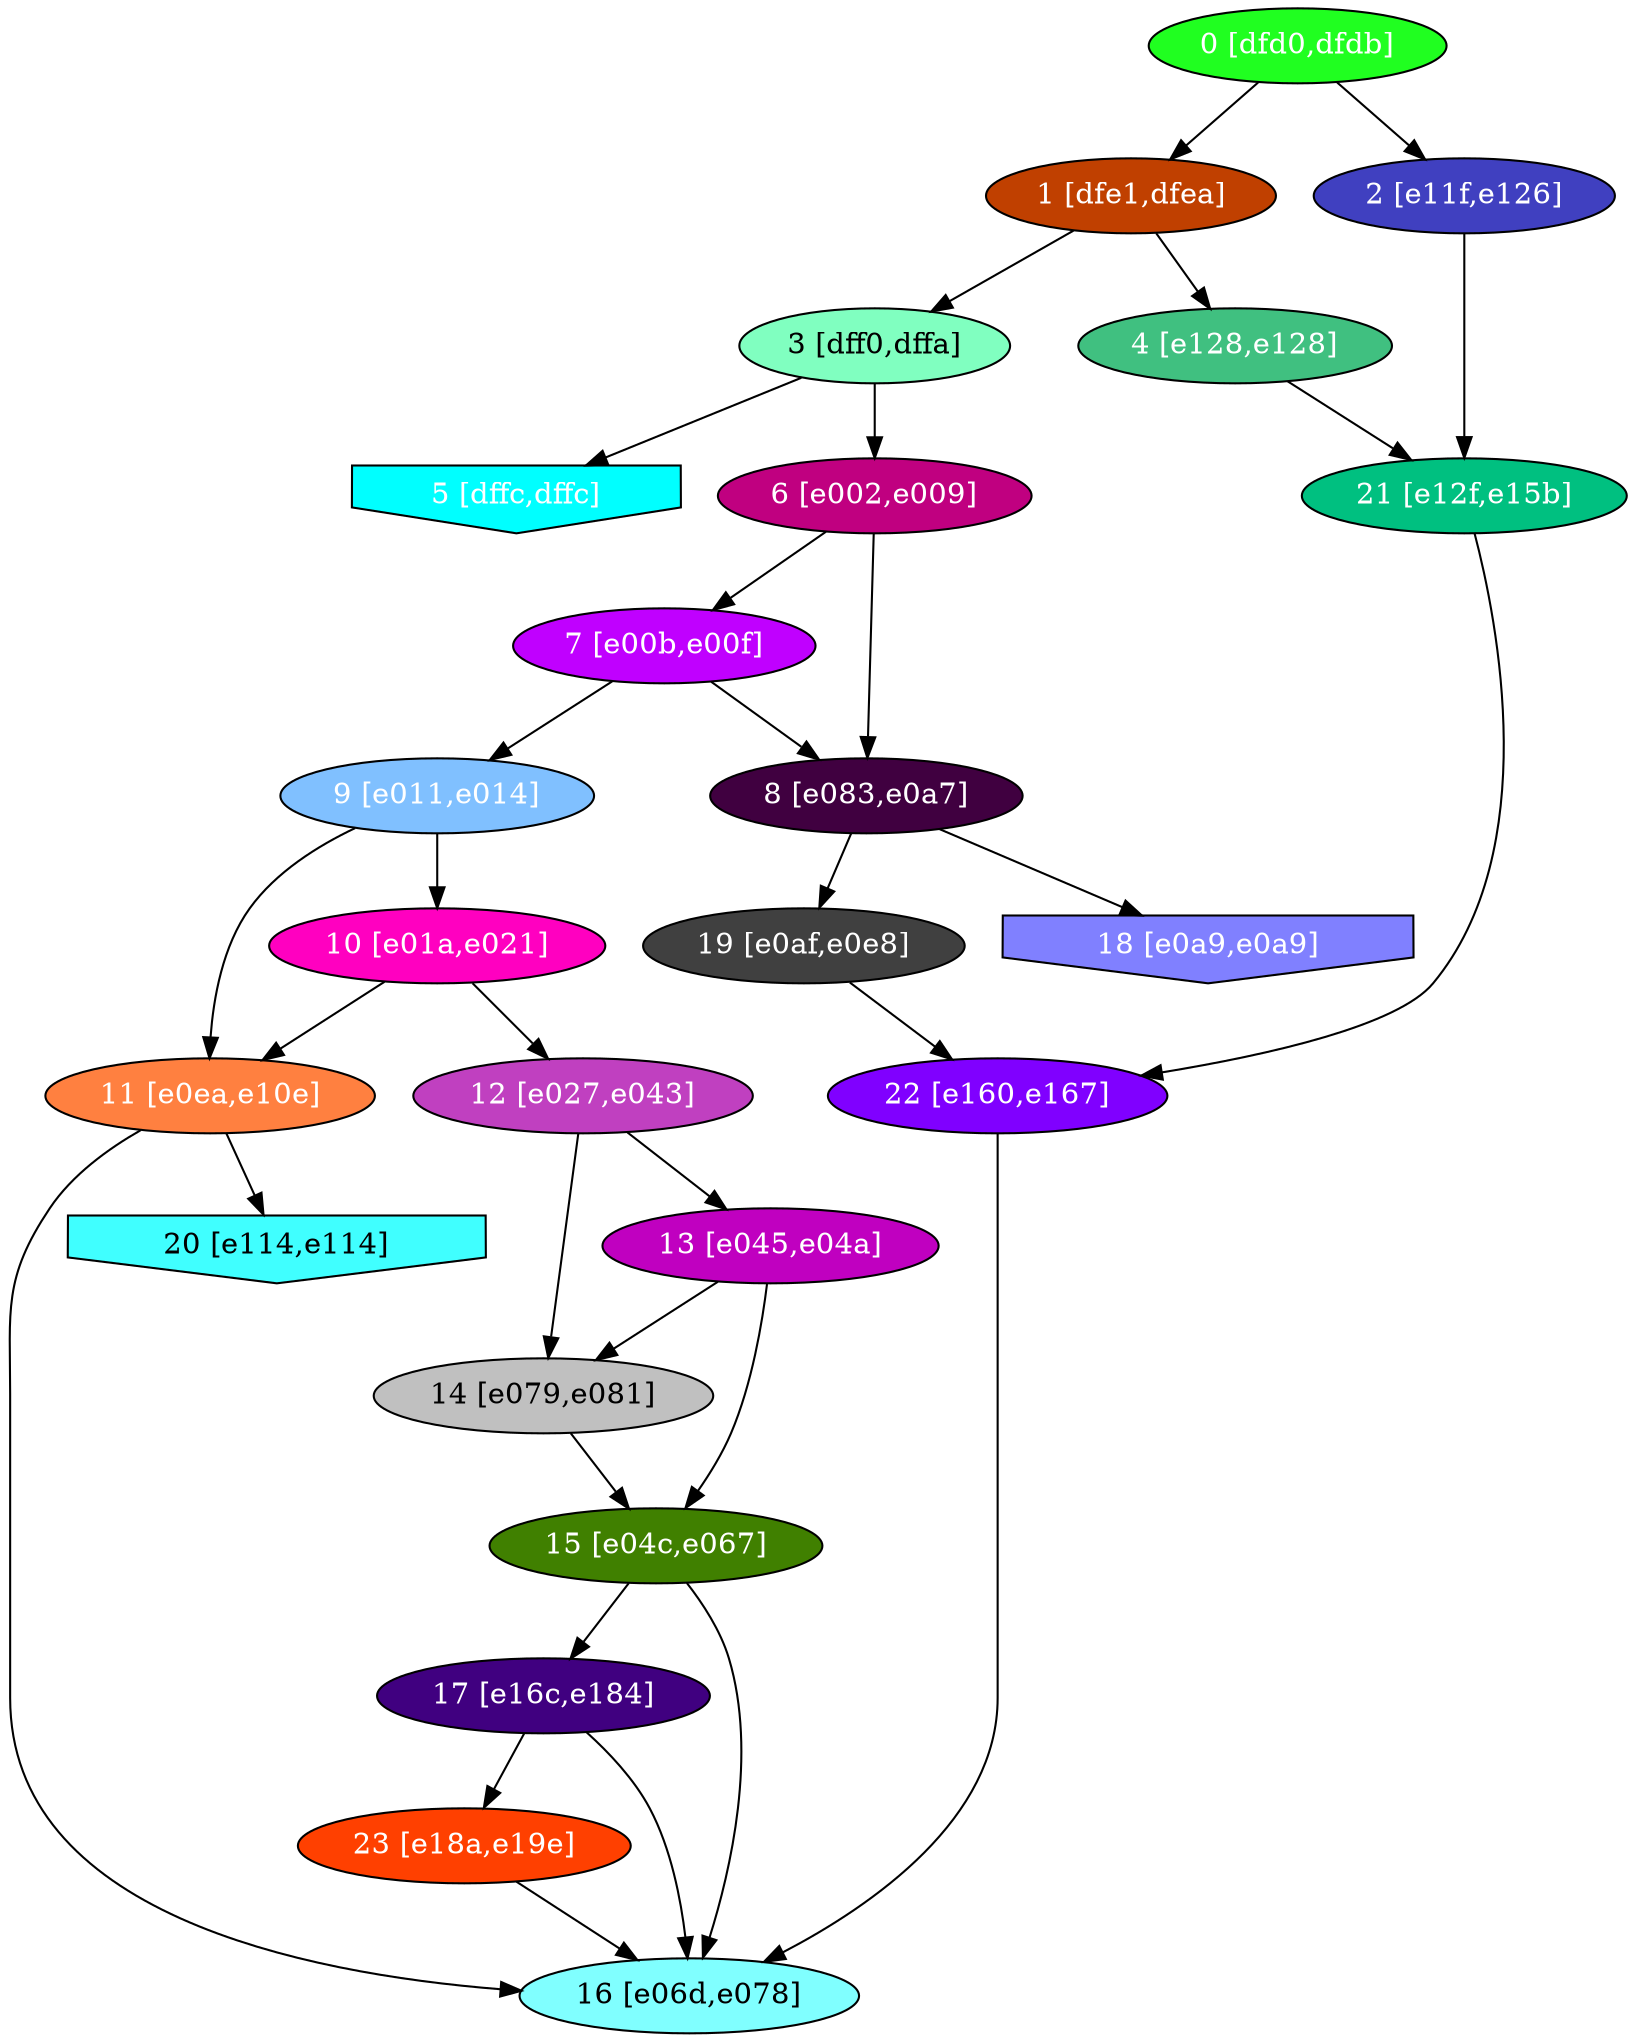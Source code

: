diGraph libnss3{
	libnss3_0  [style=filled fillcolor="#20FF20" fontcolor="#ffffff" shape=oval label="0 [dfd0,dfdb]"]
	libnss3_1  [style=filled fillcolor="#C04000" fontcolor="#ffffff" shape=oval label="1 [dfe1,dfea]"]
	libnss3_2  [style=filled fillcolor="#4040C0" fontcolor="#ffffff" shape=oval label="2 [e11f,e126]"]
	libnss3_3  [style=filled fillcolor="#80FFC0" fontcolor="#000000" shape=oval label="3 [dff0,dffa]"]
	libnss3_4  [style=filled fillcolor="#40C080" fontcolor="#ffffff" shape=oval label="4 [e128,e128]"]
	libnss3_5  [style=filled fillcolor="#00FFFF" fontcolor="#ffffff" shape=invhouse label="5 [dffc,dffc]"]
	libnss3_6  [style=filled fillcolor="#C00080" fontcolor="#ffffff" shape=oval label="6 [e002,e009]"]
	libnss3_7  [style=filled fillcolor="#C000FF" fontcolor="#ffffff" shape=oval label="7 [e00b,e00f]"]
	libnss3_8  [style=filled fillcolor="#400040" fontcolor="#ffffff" shape=oval label="8 [e083,e0a7]"]
	libnss3_9  [style=filled fillcolor="#80C0FF" fontcolor="#ffffff" shape=oval label="9 [e011,e014]"]
	libnss3_a  [style=filled fillcolor="#FF00C0" fontcolor="#ffffff" shape=oval label="10 [e01a,e021]"]
	libnss3_b  [style=filled fillcolor="#FF8040" fontcolor="#ffffff" shape=oval label="11 [e0ea,e10e]"]
	libnss3_c  [style=filled fillcolor="#C040C0" fontcolor="#ffffff" shape=oval label="12 [e027,e043]"]
	libnss3_d  [style=filled fillcolor="#C000C0" fontcolor="#ffffff" shape=oval label="13 [e045,e04a]"]
	libnss3_e  [style=filled fillcolor="#C0C0C0" fontcolor="#000000" shape=oval label="14 [e079,e081]"]
	libnss3_f  [style=filled fillcolor="#408000" fontcolor="#ffffff" shape=oval label="15 [e04c,e067]"]
	libnss3_10  [style=filled fillcolor="#80FFFF" fontcolor="#000000" shape=oval label="16 [e06d,e078]"]
	libnss3_11  [style=filled fillcolor="#400080" fontcolor="#ffffff" shape=oval label="17 [e16c,e184]"]
	libnss3_12  [style=filled fillcolor="#8080FF" fontcolor="#ffffff" shape=invhouse label="18 [e0a9,e0a9]"]
	libnss3_13  [style=filled fillcolor="#404040" fontcolor="#ffffff" shape=oval label="19 [e0af,e0e8]"]
	libnss3_14  [style=filled fillcolor="#40FFFF" fontcolor="#000000" shape=invhouse label="20 [e114,e114]"]
	libnss3_15  [style=filled fillcolor="#00C080" fontcolor="#ffffff" shape=oval label="21 [e12f,e15b]"]
	libnss3_16  [style=filled fillcolor="#8000FF" fontcolor="#ffffff" shape=oval label="22 [e160,e167]"]
	libnss3_17  [style=filled fillcolor="#FF4000" fontcolor="#ffffff" shape=oval label="23 [e18a,e19e]"]

	libnss3_0 -> libnss3_1
	libnss3_0 -> libnss3_2
	libnss3_1 -> libnss3_3
	libnss3_1 -> libnss3_4
	libnss3_2 -> libnss3_15
	libnss3_3 -> libnss3_5
	libnss3_3 -> libnss3_6
	libnss3_4 -> libnss3_15
	libnss3_6 -> libnss3_7
	libnss3_6 -> libnss3_8
	libnss3_7 -> libnss3_8
	libnss3_7 -> libnss3_9
	libnss3_8 -> libnss3_12
	libnss3_8 -> libnss3_13
	libnss3_9 -> libnss3_a
	libnss3_9 -> libnss3_b
	libnss3_a -> libnss3_b
	libnss3_a -> libnss3_c
	libnss3_b -> libnss3_10
	libnss3_b -> libnss3_14
	libnss3_c -> libnss3_d
	libnss3_c -> libnss3_e
	libnss3_d -> libnss3_e
	libnss3_d -> libnss3_f
	libnss3_e -> libnss3_f
	libnss3_f -> libnss3_10
	libnss3_f -> libnss3_11
	libnss3_11 -> libnss3_10
	libnss3_11 -> libnss3_17
	libnss3_13 -> libnss3_16
	libnss3_15 -> libnss3_16
	libnss3_16 -> libnss3_10
	libnss3_17 -> libnss3_10
}